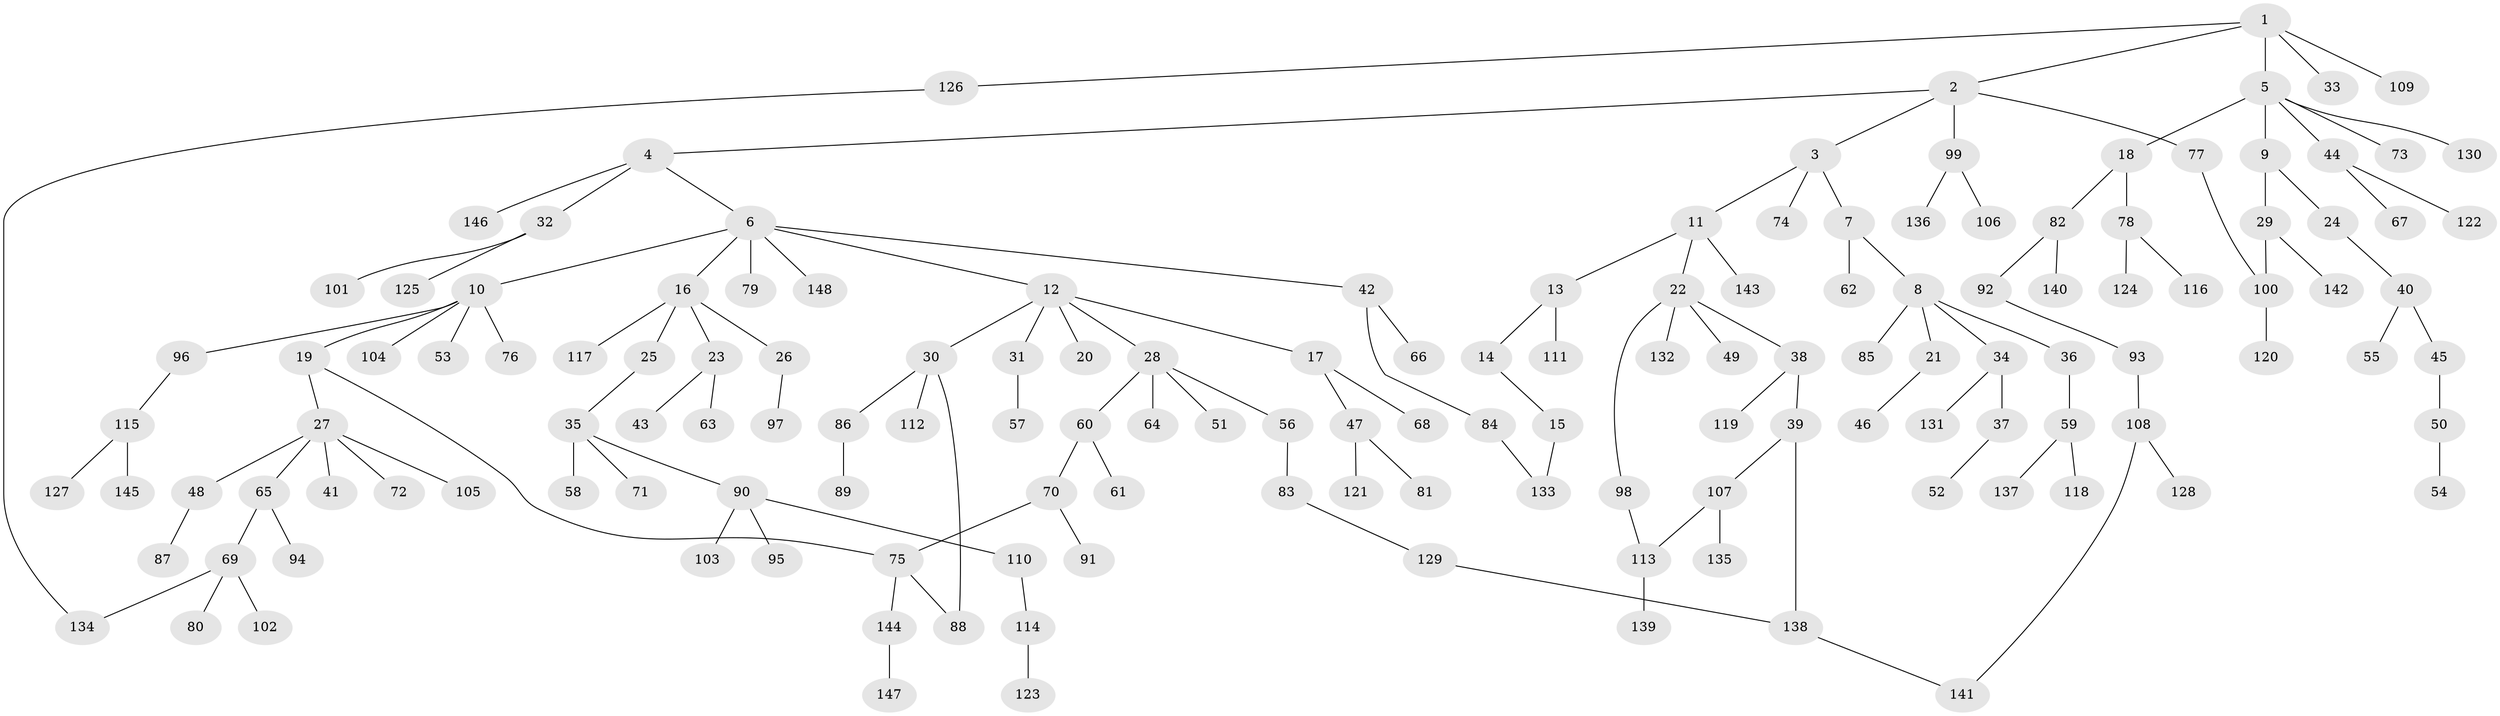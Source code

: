 // coarse degree distribution, {8: 0.011363636363636364, 4: 0.056818181818181816, 6: 0.03409090909090909, 14: 0.011363636363636364, 3: 0.125, 2: 0.25, 1: 0.48863636363636365, 5: 0.022727272727272728}
// Generated by graph-tools (version 1.1) at 2025/16/03/04/25 18:16:56]
// undirected, 148 vertices, 155 edges
graph export_dot {
graph [start="1"]
  node [color=gray90,style=filled];
  1;
  2;
  3;
  4;
  5;
  6;
  7;
  8;
  9;
  10;
  11;
  12;
  13;
  14;
  15;
  16;
  17;
  18;
  19;
  20;
  21;
  22;
  23;
  24;
  25;
  26;
  27;
  28;
  29;
  30;
  31;
  32;
  33;
  34;
  35;
  36;
  37;
  38;
  39;
  40;
  41;
  42;
  43;
  44;
  45;
  46;
  47;
  48;
  49;
  50;
  51;
  52;
  53;
  54;
  55;
  56;
  57;
  58;
  59;
  60;
  61;
  62;
  63;
  64;
  65;
  66;
  67;
  68;
  69;
  70;
  71;
  72;
  73;
  74;
  75;
  76;
  77;
  78;
  79;
  80;
  81;
  82;
  83;
  84;
  85;
  86;
  87;
  88;
  89;
  90;
  91;
  92;
  93;
  94;
  95;
  96;
  97;
  98;
  99;
  100;
  101;
  102;
  103;
  104;
  105;
  106;
  107;
  108;
  109;
  110;
  111;
  112;
  113;
  114;
  115;
  116;
  117;
  118;
  119;
  120;
  121;
  122;
  123;
  124;
  125;
  126;
  127;
  128;
  129;
  130;
  131;
  132;
  133;
  134;
  135;
  136;
  137;
  138;
  139;
  140;
  141;
  142;
  143;
  144;
  145;
  146;
  147;
  148;
  1 -- 2;
  1 -- 5;
  1 -- 33;
  1 -- 109;
  1 -- 126;
  2 -- 3;
  2 -- 4;
  2 -- 77;
  2 -- 99;
  3 -- 7;
  3 -- 11;
  3 -- 74;
  4 -- 6;
  4 -- 32;
  4 -- 146;
  5 -- 9;
  5 -- 18;
  5 -- 44;
  5 -- 73;
  5 -- 130;
  6 -- 10;
  6 -- 12;
  6 -- 16;
  6 -- 42;
  6 -- 79;
  6 -- 148;
  7 -- 8;
  7 -- 62;
  8 -- 21;
  8 -- 34;
  8 -- 36;
  8 -- 85;
  9 -- 24;
  9 -- 29;
  10 -- 19;
  10 -- 53;
  10 -- 76;
  10 -- 96;
  10 -- 104;
  11 -- 13;
  11 -- 22;
  11 -- 143;
  12 -- 17;
  12 -- 20;
  12 -- 28;
  12 -- 30;
  12 -- 31;
  13 -- 14;
  13 -- 111;
  14 -- 15;
  15 -- 133;
  16 -- 23;
  16 -- 25;
  16 -- 26;
  16 -- 117;
  17 -- 47;
  17 -- 68;
  18 -- 78;
  18 -- 82;
  19 -- 27;
  19 -- 75;
  21 -- 46;
  22 -- 38;
  22 -- 49;
  22 -- 98;
  22 -- 132;
  23 -- 43;
  23 -- 63;
  24 -- 40;
  25 -- 35;
  26 -- 97;
  27 -- 41;
  27 -- 48;
  27 -- 65;
  27 -- 72;
  27 -- 105;
  28 -- 51;
  28 -- 56;
  28 -- 60;
  28 -- 64;
  29 -- 142;
  29 -- 100;
  30 -- 86;
  30 -- 88;
  30 -- 112;
  31 -- 57;
  32 -- 101;
  32 -- 125;
  34 -- 37;
  34 -- 131;
  35 -- 58;
  35 -- 71;
  35 -- 90;
  36 -- 59;
  37 -- 52;
  38 -- 39;
  38 -- 119;
  39 -- 107;
  39 -- 138;
  40 -- 45;
  40 -- 55;
  42 -- 66;
  42 -- 84;
  44 -- 67;
  44 -- 122;
  45 -- 50;
  47 -- 81;
  47 -- 121;
  48 -- 87;
  50 -- 54;
  56 -- 83;
  59 -- 118;
  59 -- 137;
  60 -- 61;
  60 -- 70;
  65 -- 69;
  65 -- 94;
  69 -- 80;
  69 -- 102;
  69 -- 134;
  70 -- 75;
  70 -- 91;
  75 -- 144;
  75 -- 88;
  77 -- 100;
  78 -- 116;
  78 -- 124;
  82 -- 92;
  82 -- 140;
  83 -- 129;
  84 -- 133;
  86 -- 89;
  90 -- 95;
  90 -- 103;
  90 -- 110;
  92 -- 93;
  93 -- 108;
  96 -- 115;
  98 -- 113;
  99 -- 106;
  99 -- 136;
  100 -- 120;
  107 -- 135;
  107 -- 113;
  108 -- 128;
  108 -- 141;
  110 -- 114;
  113 -- 139;
  114 -- 123;
  115 -- 127;
  115 -- 145;
  126 -- 134;
  129 -- 138;
  138 -- 141;
  144 -- 147;
}
